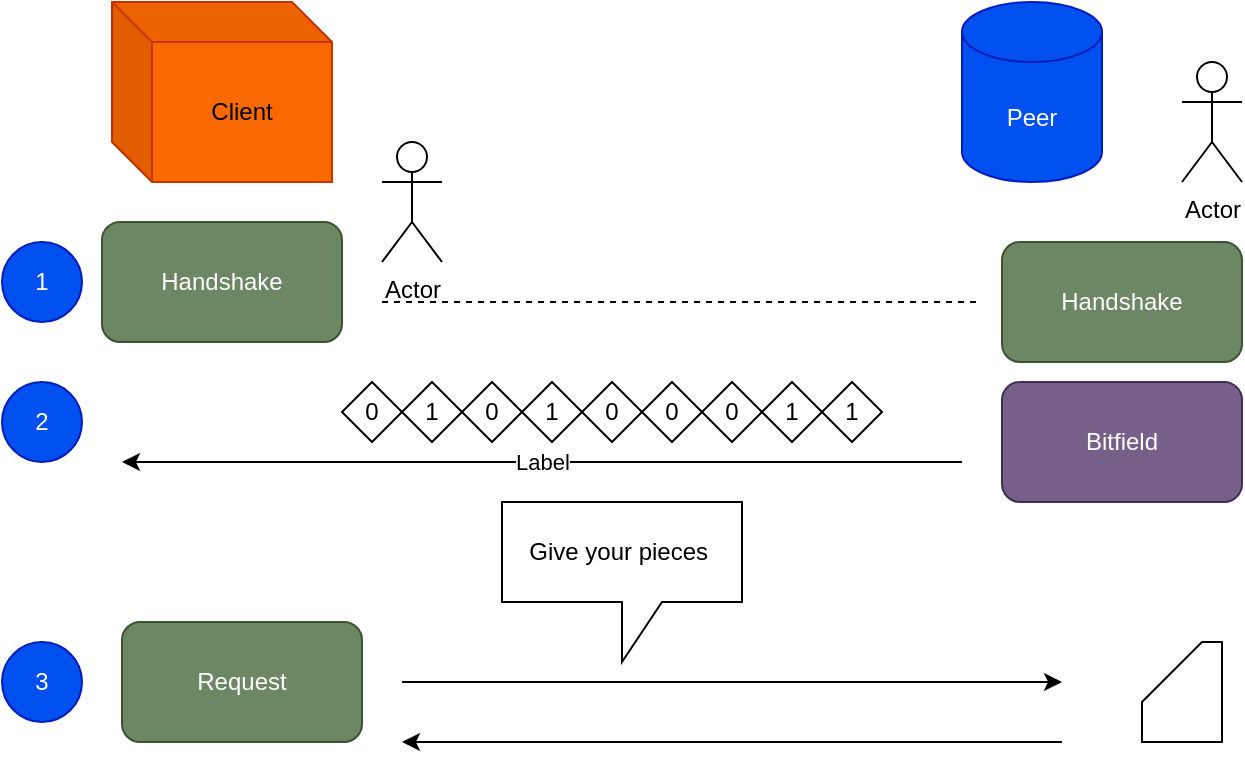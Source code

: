 <mxfile>
    <diagram id="srAmtwu2LuZ-mHzkeiTq" name="Page-1">
        <mxGraphModel dx="1054" dy="602" grid="1" gridSize="10" guides="1" tooltips="1" connect="1" arrows="1" fold="1" page="1" pageScale="1" pageWidth="1100" pageHeight="1700" math="0" shadow="0">
            <root>
                <mxCell id="0"/>
                <mxCell id="1" parent="0"/>
                <mxCell id="2" value="Handshake" style="rounded=1;whiteSpace=wrap;html=1;fillColor=#6d8764;fontColor=#ffffff;strokeColor=#3A5431;" vertex="1" parent="1">
                    <mxGeometry x="290" y="180" width="120" height="60" as="geometry"/>
                </mxCell>
                <mxCell id="3" value="1" style="ellipse;whiteSpace=wrap;html=1;aspect=fixed;fillColor=#0050ef;fontColor=#ffffff;strokeColor=#001DBC;" vertex="1" parent="1">
                    <mxGeometry x="240" y="190" width="40" height="40" as="geometry"/>
                </mxCell>
                <mxCell id="5" value="2" style="ellipse;whiteSpace=wrap;html=1;aspect=fixed;fillColor=#0050ef;fontColor=#ffffff;strokeColor=#001DBC;" vertex="1" parent="1">
                    <mxGeometry x="240" y="260" width="40" height="40" as="geometry"/>
                </mxCell>
                <mxCell id="6" value="Client" style="shape=cube;whiteSpace=wrap;html=1;boundedLbl=1;backgroundOutline=1;darkOpacity=0.05;darkOpacity2=0.1;fillColor=#fa6800;fontColor=#000000;strokeColor=#C73500;" vertex="1" parent="1">
                    <mxGeometry x="295" y="70" width="110" height="90" as="geometry"/>
                </mxCell>
                <mxCell id="7" value="Peer&lt;br&gt;" style="shape=cylinder3;whiteSpace=wrap;html=1;boundedLbl=1;backgroundOutline=1;size=15;fillColor=#0050ef;fontColor=#ffffff;strokeColor=#001DBC;" vertex="1" parent="1">
                    <mxGeometry x="720" y="70" width="70" height="90" as="geometry"/>
                </mxCell>
                <mxCell id="8" value="" style="endArrow=none;dashed=1;html=1;" edge="1" parent="1">
                    <mxGeometry width="50" height="50" relative="1" as="geometry">
                        <mxPoint x="430" y="220" as="sourcePoint"/>
                        <mxPoint x="730" y="220" as="targetPoint"/>
                    </mxGeometry>
                </mxCell>
                <mxCell id="9" value="Actor" style="shape=umlActor;verticalLabelPosition=bottom;verticalAlign=top;html=1;outlineConnect=0;" vertex="1" parent="1">
                    <mxGeometry x="430" y="140" width="30" height="60" as="geometry"/>
                </mxCell>
                <mxCell id="10" value="Actor" style="shape=umlActor;verticalLabelPosition=bottom;verticalAlign=top;html=1;outlineConnect=0;" vertex="1" parent="1">
                    <mxGeometry x="830" y="100" width="30" height="60" as="geometry"/>
                </mxCell>
                <mxCell id="12" value="1" style="rhombus;whiteSpace=wrap;html=1;" vertex="1" parent="1">
                    <mxGeometry x="500" y="260" width="30" height="30" as="geometry"/>
                </mxCell>
                <mxCell id="13" value="0" style="rhombus;whiteSpace=wrap;html=1;" vertex="1" parent="1">
                    <mxGeometry x="530" y="260" width="30" height="30" as="geometry"/>
                </mxCell>
                <mxCell id="14" value="0" style="rhombus;whiteSpace=wrap;html=1;" vertex="1" parent="1">
                    <mxGeometry x="560" y="260" width="30" height="30" as="geometry"/>
                </mxCell>
                <mxCell id="15" value="0" style="rhombus;whiteSpace=wrap;html=1;" vertex="1" parent="1">
                    <mxGeometry x="590" y="260" width="30" height="30" as="geometry"/>
                </mxCell>
                <mxCell id="16" value="1" style="rhombus;whiteSpace=wrap;html=1;" vertex="1" parent="1">
                    <mxGeometry x="620" y="260" width="30" height="30" as="geometry"/>
                </mxCell>
                <mxCell id="17" value="1" style="rhombus;whiteSpace=wrap;html=1;" vertex="1" parent="1">
                    <mxGeometry x="650" y="260" width="30" height="30" as="geometry"/>
                </mxCell>
                <mxCell id="18" value="0" style="rhombus;whiteSpace=wrap;html=1;" vertex="1" parent="1">
                    <mxGeometry x="410" y="260" width="30" height="30" as="geometry"/>
                </mxCell>
                <mxCell id="19" value="1" style="rhombus;whiteSpace=wrap;html=1;" vertex="1" parent="1">
                    <mxGeometry x="440" y="260" width="30" height="30" as="geometry"/>
                </mxCell>
                <mxCell id="20" value="0" style="rhombus;whiteSpace=wrap;html=1;" vertex="1" parent="1">
                    <mxGeometry x="470" y="260" width="30" height="30" as="geometry"/>
                </mxCell>
                <mxCell id="21" value="Give your pieces&amp;nbsp;" style="shape=callout;whiteSpace=wrap;html=1;perimeter=calloutPerimeter;" vertex="1" parent="1">
                    <mxGeometry x="490" y="320" width="120" height="80" as="geometry"/>
                </mxCell>
                <mxCell id="22" value="Handshake" style="rounded=1;whiteSpace=wrap;html=1;fillColor=#6d8764;fontColor=#ffffff;strokeColor=#3A5431;" vertex="1" parent="1">
                    <mxGeometry x="740" y="190" width="120" height="60" as="geometry"/>
                </mxCell>
                <mxCell id="24" value="Bitfield" style="rounded=1;whiteSpace=wrap;html=1;fillColor=#76608a;fontColor=#ffffff;strokeColor=#432D57;" vertex="1" parent="1">
                    <mxGeometry x="740" y="260" width="120" height="60" as="geometry"/>
                </mxCell>
                <mxCell id="25" value="" style="endArrow=classic;html=1;" edge="1" parent="1">
                    <mxGeometry relative="1" as="geometry">
                        <mxPoint x="720" y="300" as="sourcePoint"/>
                        <mxPoint x="300" y="300" as="targetPoint"/>
                    </mxGeometry>
                </mxCell>
                <mxCell id="26" value="Label" style="edgeLabel;resizable=0;html=1;align=center;verticalAlign=middle;" connectable="0" vertex="1" parent="25">
                    <mxGeometry relative="1" as="geometry"/>
                </mxCell>
                <mxCell id="27" value="3" style="ellipse;whiteSpace=wrap;html=1;aspect=fixed;fillColor=#0050ef;fontColor=#ffffff;strokeColor=#001DBC;" vertex="1" parent="1">
                    <mxGeometry x="240" y="390" width="40" height="40" as="geometry"/>
                </mxCell>
                <mxCell id="31" style="edgeStyle=none;html=1;" edge="1" parent="1">
                    <mxGeometry relative="1" as="geometry">
                        <mxPoint x="770" y="410" as="targetPoint"/>
                        <mxPoint x="440" y="410" as="sourcePoint"/>
                    </mxGeometry>
                </mxCell>
                <mxCell id="28" value="Request" style="rounded=1;whiteSpace=wrap;html=1;fillColor=#6d8764;fontColor=#ffffff;strokeColor=#3A5431;" vertex="1" parent="1">
                    <mxGeometry x="300" y="380" width="120" height="60" as="geometry"/>
                </mxCell>
                <mxCell id="29" value="" style="shape=card;whiteSpace=wrap;html=1;" vertex="1" parent="1">
                    <mxGeometry x="810" y="390" width="40" height="50" as="geometry"/>
                </mxCell>
                <mxCell id="36" value="" style="endArrow=classic;html=1;" edge="1" parent="1">
                    <mxGeometry width="50" height="50" relative="1" as="geometry">
                        <mxPoint x="770" y="440" as="sourcePoint"/>
                        <mxPoint x="440" y="440" as="targetPoint"/>
                    </mxGeometry>
                </mxCell>
            </root>
        </mxGraphModel>
    </diagram>
</mxfile>